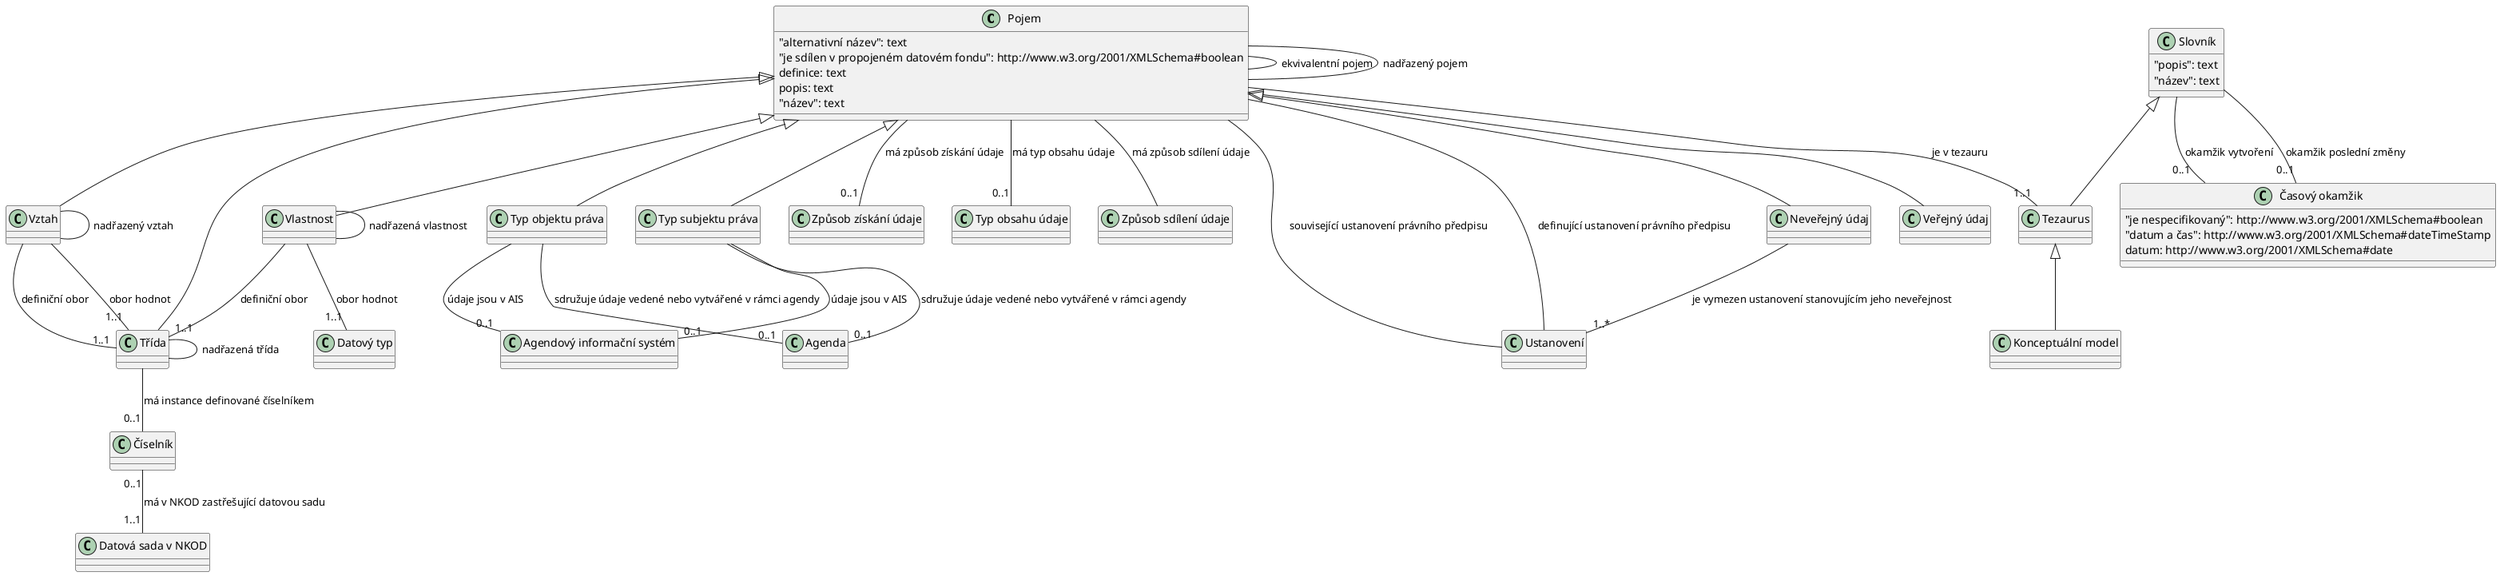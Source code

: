 @startuml
set namespaceSeparator none
class Pojem {
  "alternativní název": text
  "je sdílen v propojeném datovém fondu": http://www.w3.org/2001/XMLSchema#boolean
  definice: text
  popis: text
  "název": text
}

class "Slovník" {
  "popis​": text
  "název​": text
}

class "Časový okamžik" {
  "je nespecifikovaný": http://www.w3.org/2001/XMLSchema#boolean
  "datum a čas": http://www.w3.org/2001/XMLSchema#dateTimeStamp
  datum: http://www.w3.org/2001/XMLSchema#date
}

class "Typ subjektu práva" {
}

class Agenda {
}

class "Typ objektu práva" {
}

class "Agendový informační systém" {
}

class "Způsob získání údaje" {
}

class "Typ obsahu údaje" {
}

class "Způsob sdílení údaje" {
}

class "Neveřejný údaj" {
}

class "Ustanovení" {
}

class "Veřejný údaj" {
}

class Vlastnost {
}

class "Datový typ" {
}

class "Třída" {
}

class Vztah {
}

class "Číselník" {
}

class "Datová sada v NKOD" {
}

class "Konceptuální model" {
}

class Tezaurus {
}

Pojem <|-- "Typ subjektu práva"
Pojem <|-- "Typ objektu práva"
Pojem <|-- "Neveřejný údaj"
Pojem <|-- "Veřejný údaj"
Pojem <|-- Vlastnost
Pojem <|-- "Třída"
Pojem <|-- Vztah
Tezaurus <|-- "Konceptuální model"
"Slovník" <|-- Tezaurus
Pojem -- "0..1" "Způsob získání údaje" :  "má způsob získání údaje"
Pojem -- "0..1" "Typ obsahu údaje" :  "má typ obsahu údaje"
Pojem -- "Způsob sdílení údaje" :  "má způsob sdílení údaje"
Pojem -- Pojem :  "ekvivalentní pojem"
Pojem -- Pojem :  "nadřazený pojem"
Pojem -- "Ustanovení" :  "definující ustanovení právního předpisu"
Pojem -- "Ustanovení" :  "související ustanovení právního předpisu"
Pojem -- "1..1" Tezaurus :  "je v tezauru"
"Slovník" -- "0..1" "Časový okamžik" :  "okamžik vytvoření"
"Slovník" -- "0..1" "Časový okamžik" :  "okamžik poslední změny"
"Typ subjektu práva" -- "0..1" Agenda :  "sdružuje údaje vedené nebo vytvářené v rámci agendy"
"Typ subjektu práva" -- "0..1" "Agendový informační systém" :  "údaje jsou v AIS"
"Typ objektu práva" -- "0..1" Agenda :  "sdružuje údaje vedené nebo vytvářené v rámci agendy​"
"Typ objektu práva" -- "0..1" "Agendový informační systém" :  "údaje jsou v AIS​"
"Neveřejný údaj" -- "1..*" "Ustanovení" :  "je vymezen ustanovení stanovujícím jeho neveřejnost"
Vlastnost -- Vlastnost :  "nadřazená vlastnost"
Vlastnost -- "1..1" "Datový typ" :  "obor hodnot"
Vlastnost -- "1..1" "Třída" :  "definiční obor"
"Třída" -- "0..1" "Číselník" :  "má instance definované číselníkem"
"Třída" -- "Třída" :  "nadřazená třída"
Vztah -- "1..1" "Třída" :  "obor hodnot​"
Vztah -- "1..1" "Třída" :  "definiční obor​"
Vztah -- Vztah :  "nadřazený vztah"
"Číselník" "0..1" -- "1..1" "Datová sada v NKOD" :  "má v NKOD zastřešující datovou sadu"
@enduml
